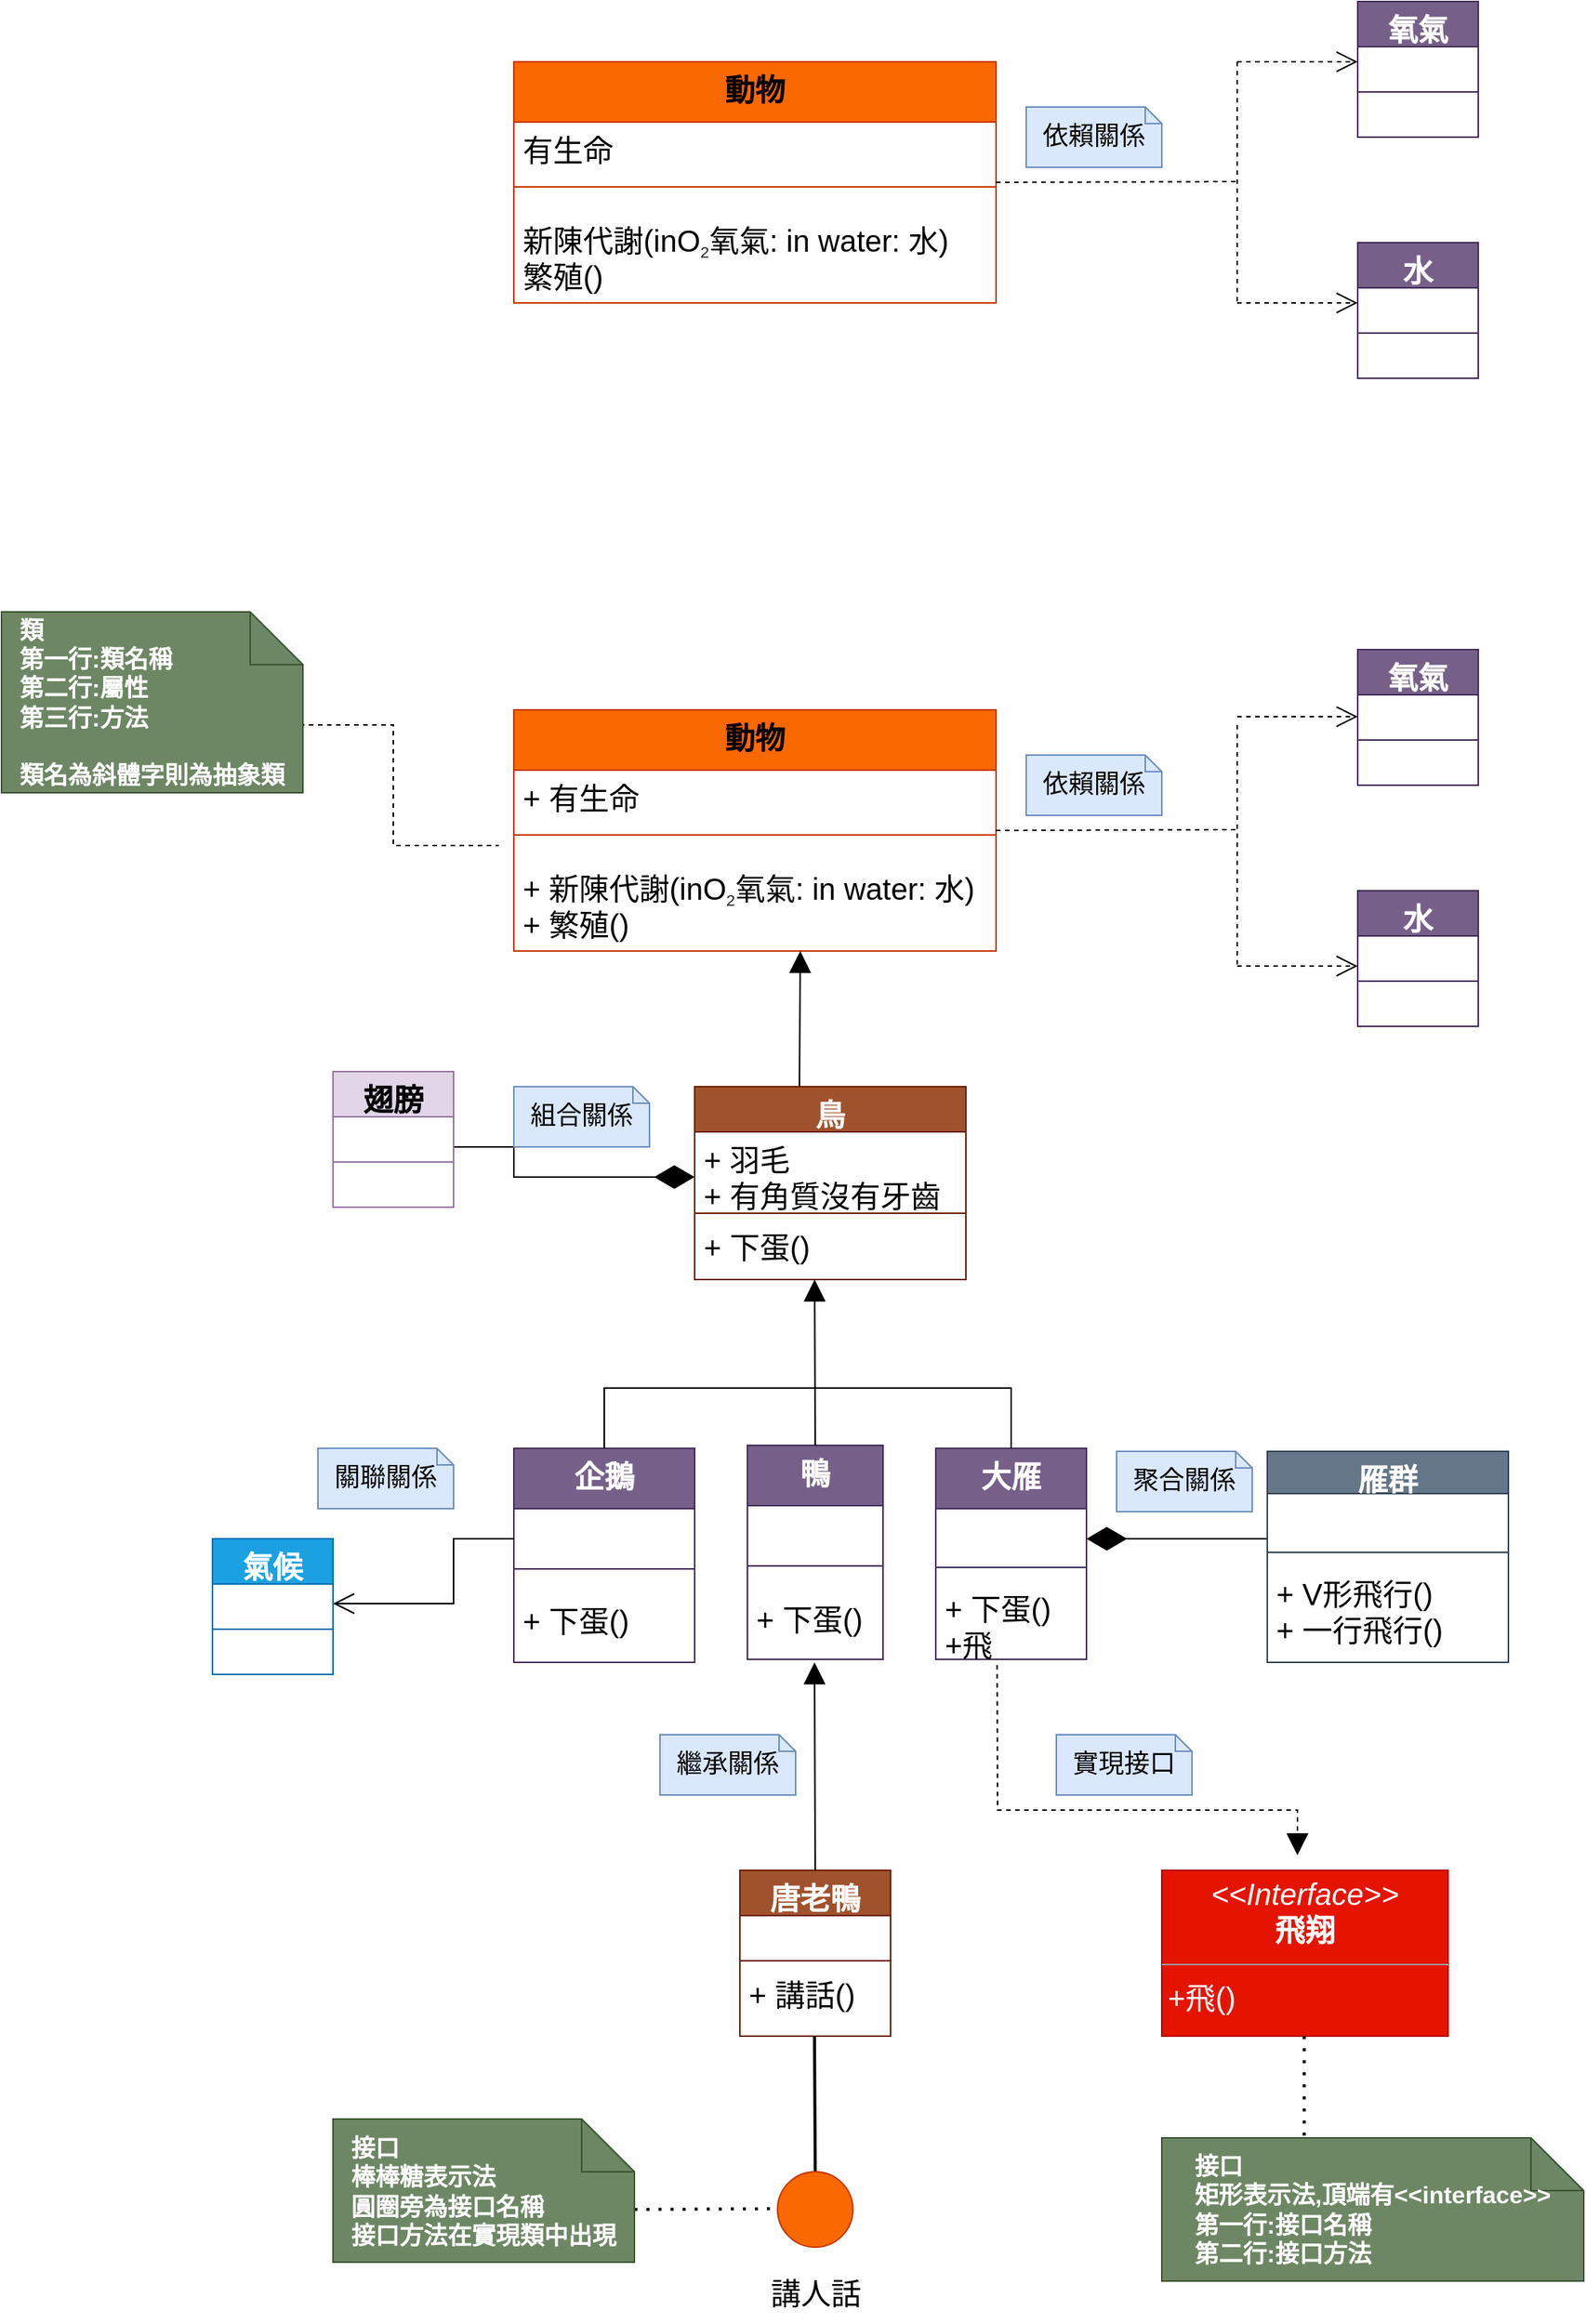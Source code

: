 <mxfile version="22.0.8" type="github">
  <diagram id="C5RBs43oDa-KdzZeNtuy" name="Page-1">
    <mxGraphModel dx="1366" dy="722" grid="1" gridSize="10" guides="1" tooltips="1" connect="1" arrows="1" fold="1" page="1" pageScale="1" pageWidth="827" pageHeight="1169" math="0" shadow="0">
      <root>
        <mxCell id="WIyWlLk6GJQsqaUBKTNV-0" />
        <mxCell id="WIyWlLk6GJQsqaUBKTNV-1" parent="WIyWlLk6GJQsqaUBKTNV-0" />
        <mxCell id="iETxbBGrQo1gQBxABtam-1" value="&lt;font style=&quot;font-size: 20px;&quot;&gt;動物&lt;/font&gt;" style="swimlane;fontStyle=1;align=center;verticalAlign=top;childLayout=stackLayout;horizontal=1;startSize=40;horizontalStack=0;resizeParent=1;resizeParentMax=0;resizeLast=0;collapsible=1;marginBottom=0;whiteSpace=wrap;html=1;arcSize=22;fillColor=#FA6800;strokeColor=#C73500;fontColor=#000000;" vertex="1" parent="WIyWlLk6GJQsqaUBKTNV-1">
          <mxGeometry x="640" y="80" width="320" height="160" as="geometry" />
        </mxCell>
        <mxCell id="iETxbBGrQo1gQBxABtam-2" value="&lt;font style=&quot;font-size: 20px;&quot;&gt;有生命&lt;/font&gt;" style="text;strokeColor=none;fillColor=none;align=left;verticalAlign=top;spacingLeft=4;spacingRight=4;overflow=hidden;rotatable=0;points=[[0,0.5],[1,0.5]];portConstraint=eastwest;whiteSpace=wrap;html=1;" vertex="1" parent="iETxbBGrQo1gQBxABtam-1">
          <mxGeometry y="40" width="320" height="26" as="geometry" />
        </mxCell>
        <mxCell id="iETxbBGrQo1gQBxABtam-3" value="" style="line;strokeWidth=1;fillColor=none;align=left;verticalAlign=middle;spacingTop=-1;spacingLeft=3;spacingRight=3;rotatable=0;labelPosition=right;points=[];portConstraint=eastwest;strokeColor=inherit;" vertex="1" parent="iETxbBGrQo1gQBxABtam-1">
          <mxGeometry y="66" width="320" height="34" as="geometry" />
        </mxCell>
        <mxCell id="iETxbBGrQo1gQBxABtam-4" value="&lt;font style=&quot;font-size: 20px;&quot;&gt;新陳代謝(inO&lt;span style=&quot;color: rgb(32, 33, 34); font-family: sans-serif; text-indent: 0em; background-color: rgb(255, 255, 255); line-height: 1.2em; display: inline-block; margin-bottom: -0.3em; vertical-align: -0.4em; font-size: 10.506px; animation-delay: -0.01ms !important; animation-duration: 0.01ms !important; animation-iteration-count: 1 !important; scroll-behavior: auto !important; transition-duration: 0ms !important;&quot;&gt;&lt;br style=&quot;animation-delay: -0.01ms !important; animation-duration: 0.01ms !important; animation-iteration-count: 1 !important; scroll-behavior: auto !important; transition-duration: 0ms !important;&quot;&gt;2&lt;/span&gt;氧氣: in water: 水)&lt;br&gt;繁殖()&lt;br&gt;&lt;/font&gt;" style="text;strokeColor=none;fillColor=none;align=left;verticalAlign=top;spacingLeft=4;spacingRight=4;overflow=hidden;rotatable=0;points=[[0,0.5],[1,0.5]];portConstraint=eastwest;whiteSpace=wrap;html=1;spacingTop=0;spacingBottom=0;" vertex="1" parent="iETxbBGrQo1gQBxABtam-1">
          <mxGeometry y="100" width="320" height="60" as="geometry" />
        </mxCell>
        <mxCell id="iETxbBGrQo1gQBxABtam-12" value="&lt;font style=&quot;font-size: 20px;&quot;&gt;氧氣&lt;/font&gt;" style="swimlane;fontStyle=1;align=center;verticalAlign=top;childLayout=stackLayout;horizontal=1;startSize=30;horizontalStack=0;resizeParent=1;resizeParentMax=0;resizeLast=0;collapsible=1;marginBottom=0;whiteSpace=wrap;html=1;fillColor=#76608a;strokeColor=#432D57;fontColor=#ffffff;" vertex="1" parent="WIyWlLk6GJQsqaUBKTNV-1">
          <mxGeometry x="1200" y="40" width="80" height="90" as="geometry" />
        </mxCell>
        <mxCell id="iETxbBGrQo1gQBxABtam-13" value="&amp;nbsp;&amp;nbsp;" style="text;strokeColor=none;fillColor=none;align=left;verticalAlign=top;spacingLeft=4;spacingRight=4;overflow=hidden;rotatable=0;points=[[0,0.5],[1,0.5]];portConstraint=eastwest;whiteSpace=wrap;html=1;" vertex="1" parent="iETxbBGrQo1gQBxABtam-12">
          <mxGeometry y="30" width="80" height="26" as="geometry" />
        </mxCell>
        <mxCell id="iETxbBGrQo1gQBxABtam-14" value="" style="line;strokeWidth=1;fillColor=none;align=left;verticalAlign=middle;spacingTop=-1;spacingLeft=3;spacingRight=3;rotatable=0;labelPosition=right;points=[];portConstraint=eastwest;strokeColor=inherit;" vertex="1" parent="iETxbBGrQo1gQBxABtam-12">
          <mxGeometry y="56" width="80" height="8" as="geometry" />
        </mxCell>
        <mxCell id="iETxbBGrQo1gQBxABtam-15" value="&amp;nbsp;&amp;nbsp;" style="text;strokeColor=none;fillColor=none;align=left;verticalAlign=top;spacingLeft=4;spacingRight=4;overflow=hidden;rotatable=0;points=[[0,0.5],[1,0.5]];portConstraint=eastwest;whiteSpace=wrap;html=1;" vertex="1" parent="iETxbBGrQo1gQBxABtam-12">
          <mxGeometry y="64" width="80" height="26" as="geometry" />
        </mxCell>
        <mxCell id="iETxbBGrQo1gQBxABtam-16" value="&lt;font style=&quot;font-size: 20px;&quot;&gt;水&lt;/font&gt;" style="swimlane;fontStyle=1;align=center;verticalAlign=top;childLayout=stackLayout;horizontal=1;startSize=30;horizontalStack=0;resizeParent=1;resizeParentMax=0;resizeLast=0;collapsible=1;marginBottom=0;whiteSpace=wrap;html=1;fillColor=#76608a;strokeColor=#432D57;fontColor=#ffffff;" vertex="1" parent="WIyWlLk6GJQsqaUBKTNV-1">
          <mxGeometry x="1200" y="200" width="80" height="90" as="geometry" />
        </mxCell>
        <mxCell id="iETxbBGrQo1gQBxABtam-17" value="&amp;nbsp;&amp;nbsp;" style="text;strokeColor=none;fillColor=none;align=left;verticalAlign=top;spacingLeft=4;spacingRight=4;overflow=hidden;rotatable=0;points=[[0,0.5],[1,0.5]];portConstraint=eastwest;whiteSpace=wrap;html=1;" vertex="1" parent="iETxbBGrQo1gQBxABtam-16">
          <mxGeometry y="30" width="80" height="26" as="geometry" />
        </mxCell>
        <mxCell id="iETxbBGrQo1gQBxABtam-18" value="" style="line;strokeWidth=1;fillColor=none;align=left;verticalAlign=middle;spacingTop=-1;spacingLeft=3;spacingRight=3;rotatable=0;labelPosition=right;points=[];portConstraint=eastwest;strokeColor=inherit;" vertex="1" parent="iETxbBGrQo1gQBxABtam-16">
          <mxGeometry y="56" width="80" height="8" as="geometry" />
        </mxCell>
        <mxCell id="iETxbBGrQo1gQBxABtam-19" value="&amp;nbsp;&amp;nbsp;" style="text;strokeColor=none;fillColor=none;align=left;verticalAlign=top;spacingLeft=4;spacingRight=4;overflow=hidden;rotatable=0;points=[[0,0.5],[1,0.5]];portConstraint=eastwest;whiteSpace=wrap;html=1;" vertex="1" parent="iETxbBGrQo1gQBxABtam-16">
          <mxGeometry y="64" width="80" height="26" as="geometry" />
        </mxCell>
        <mxCell id="iETxbBGrQo1gQBxABtam-21" value="&lt;font style=&quot;font-size: 17px;&quot;&gt;依賴關係&lt;/font&gt;" style="shape=note;size=11;whiteSpace=wrap;html=1;fillColor=#dae8fc;strokeColor=#6c8ebf;" vertex="1" parent="WIyWlLk6GJQsqaUBKTNV-1">
          <mxGeometry x="980" y="110" width="90" height="40" as="geometry" />
        </mxCell>
        <mxCell id="iETxbBGrQo1gQBxABtam-56" value="" style="endArrow=none;dashed=1;endFill=0;endSize=12;html=1;rounded=0;strokeWidth=1;" edge="1" parent="WIyWlLk6GJQsqaUBKTNV-1">
          <mxGeometry width="160" relative="1" as="geometry">
            <mxPoint x="1120" y="80" as="sourcePoint" />
            <mxPoint x="1120" y="240" as="targetPoint" />
          </mxGeometry>
        </mxCell>
        <mxCell id="iETxbBGrQo1gQBxABtam-57" value="" style="endArrow=none;dashed=1;endFill=0;endSize=12;html=1;rounded=0;strokeWidth=1;exitX=1;exitY=0.5;exitDx=0;exitDy=0;" edge="1" parent="WIyWlLk6GJQsqaUBKTNV-1" source="iETxbBGrQo1gQBxABtam-1">
          <mxGeometry width="160" relative="1" as="geometry">
            <mxPoint x="980" y="159.5" as="sourcePoint" />
            <mxPoint x="1120" y="159.5" as="targetPoint" />
          </mxGeometry>
        </mxCell>
        <mxCell id="iETxbBGrQo1gQBxABtam-58" value="&lt;font style=&quot;font-size: 20px;&quot;&gt;動物&lt;/font&gt;" style="swimlane;fontStyle=1;align=center;verticalAlign=top;childLayout=stackLayout;horizontal=1;startSize=40;horizontalStack=0;resizeParent=1;resizeParentMax=0;resizeLast=0;collapsible=1;marginBottom=0;whiteSpace=wrap;html=1;arcSize=22;fillColor=#FA6800;strokeColor=#C73500;fontColor=#000000;" vertex="1" parent="WIyWlLk6GJQsqaUBKTNV-1">
          <mxGeometry x="640" y="510" width="320" height="160" as="geometry" />
        </mxCell>
        <mxCell id="iETxbBGrQo1gQBxABtam-59" value="&lt;font style=&quot;font-size: 20px;&quot;&gt;+ 有生命&lt;/font&gt;" style="text;strokeColor=none;fillColor=none;align=left;verticalAlign=top;spacingLeft=4;spacingRight=4;overflow=hidden;rotatable=0;points=[[0,0.5],[1,0.5]];portConstraint=eastwest;whiteSpace=wrap;html=1;" vertex="1" parent="iETxbBGrQo1gQBxABtam-58">
          <mxGeometry y="40" width="320" height="26" as="geometry" />
        </mxCell>
        <mxCell id="iETxbBGrQo1gQBxABtam-60" value="" style="line;strokeWidth=1;fillColor=none;align=left;verticalAlign=middle;spacingTop=-1;spacingLeft=3;spacingRight=3;rotatable=0;labelPosition=right;points=[];portConstraint=eastwest;strokeColor=inherit;" vertex="1" parent="iETxbBGrQo1gQBxABtam-58">
          <mxGeometry y="66" width="320" height="34" as="geometry" />
        </mxCell>
        <mxCell id="iETxbBGrQo1gQBxABtam-61" value="&lt;font style=&quot;font-size: 20px;&quot;&gt;+ 新陳代謝(inO&lt;span style=&quot;color: rgb(32, 33, 34); font-family: sans-serif; text-indent: 0em; background-color: rgb(255, 255, 255); line-height: 1.2em; display: inline-block; margin-bottom: -0.3em; vertical-align: -0.4em; font-size: 10.506px; animation-delay: -0.01ms !important; animation-duration: 0.01ms !important; animation-iteration-count: 1 !important; scroll-behavior: auto !important; transition-duration: 0ms !important;&quot;&gt;&lt;br style=&quot;animation-delay: -0.01ms !important; animation-duration: 0.01ms !important; animation-iteration-count: 1 !important; scroll-behavior: auto !important; transition-duration: 0ms !important;&quot;&gt;2&lt;/span&gt;氧氣: in water: 水)&lt;br&gt;+ 繁殖()&lt;br&gt;&lt;/font&gt;" style="text;strokeColor=none;fillColor=none;align=left;verticalAlign=top;spacingLeft=4;spacingRight=4;overflow=hidden;rotatable=0;points=[[0,0.5],[1,0.5]];portConstraint=eastwest;whiteSpace=wrap;html=1;spacingTop=0;spacingBottom=0;" vertex="1" parent="iETxbBGrQo1gQBxABtam-58">
          <mxGeometry y="100" width="320" height="60" as="geometry" />
        </mxCell>
        <mxCell id="iETxbBGrQo1gQBxABtam-62" value="&lt;font style=&quot;font-size: 20px;&quot;&gt;氧氣&lt;/font&gt;" style="swimlane;fontStyle=1;align=center;verticalAlign=top;childLayout=stackLayout;horizontal=1;startSize=30;horizontalStack=0;resizeParent=1;resizeParentMax=0;resizeLast=0;collapsible=1;marginBottom=0;whiteSpace=wrap;html=1;fillColor=#76608a;strokeColor=#432D57;fontColor=#ffffff;" vertex="1" parent="WIyWlLk6GJQsqaUBKTNV-1">
          <mxGeometry x="1200" y="470" width="80" height="90" as="geometry" />
        </mxCell>
        <mxCell id="iETxbBGrQo1gQBxABtam-63" value="&amp;nbsp;&amp;nbsp;" style="text;strokeColor=none;fillColor=none;align=left;verticalAlign=top;spacingLeft=4;spacingRight=4;overflow=hidden;rotatable=0;points=[[0,0.5],[1,0.5]];portConstraint=eastwest;whiteSpace=wrap;html=1;" vertex="1" parent="iETxbBGrQo1gQBxABtam-62">
          <mxGeometry y="30" width="80" height="26" as="geometry" />
        </mxCell>
        <mxCell id="iETxbBGrQo1gQBxABtam-64" value="" style="line;strokeWidth=1;fillColor=none;align=left;verticalAlign=middle;spacingTop=-1;spacingLeft=3;spacingRight=3;rotatable=0;labelPosition=right;points=[];portConstraint=eastwest;strokeColor=inherit;" vertex="1" parent="iETxbBGrQo1gQBxABtam-62">
          <mxGeometry y="56" width="80" height="8" as="geometry" />
        </mxCell>
        <mxCell id="iETxbBGrQo1gQBxABtam-65" value="&amp;nbsp;&amp;nbsp;" style="text;strokeColor=none;fillColor=none;align=left;verticalAlign=top;spacingLeft=4;spacingRight=4;overflow=hidden;rotatable=0;points=[[0,0.5],[1,0.5]];portConstraint=eastwest;whiteSpace=wrap;html=1;" vertex="1" parent="iETxbBGrQo1gQBxABtam-62">
          <mxGeometry y="64" width="80" height="26" as="geometry" />
        </mxCell>
        <mxCell id="iETxbBGrQo1gQBxABtam-66" value="&lt;font style=&quot;font-size: 20px;&quot;&gt;水&lt;/font&gt;" style="swimlane;fontStyle=1;align=center;verticalAlign=top;childLayout=stackLayout;horizontal=1;startSize=30;horizontalStack=0;resizeParent=1;resizeParentMax=0;resizeLast=0;collapsible=1;marginBottom=0;whiteSpace=wrap;html=1;fillColor=#76608a;strokeColor=#432D57;fontColor=#ffffff;" vertex="1" parent="WIyWlLk6GJQsqaUBKTNV-1">
          <mxGeometry x="1200" y="630" width="80" height="90" as="geometry" />
        </mxCell>
        <mxCell id="iETxbBGrQo1gQBxABtam-67" value="&amp;nbsp;&amp;nbsp;" style="text;strokeColor=none;fillColor=none;align=left;verticalAlign=top;spacingLeft=4;spacingRight=4;overflow=hidden;rotatable=0;points=[[0,0.5],[1,0.5]];portConstraint=eastwest;whiteSpace=wrap;html=1;" vertex="1" parent="iETxbBGrQo1gQBxABtam-66">
          <mxGeometry y="30" width="80" height="26" as="geometry" />
        </mxCell>
        <mxCell id="iETxbBGrQo1gQBxABtam-68" value="" style="line;strokeWidth=1;fillColor=none;align=left;verticalAlign=middle;spacingTop=-1;spacingLeft=3;spacingRight=3;rotatable=0;labelPosition=right;points=[];portConstraint=eastwest;strokeColor=inherit;" vertex="1" parent="iETxbBGrQo1gQBxABtam-66">
          <mxGeometry y="56" width="80" height="8" as="geometry" />
        </mxCell>
        <mxCell id="iETxbBGrQo1gQBxABtam-69" value="&amp;nbsp;&amp;nbsp;" style="text;strokeColor=none;fillColor=none;align=left;verticalAlign=top;spacingLeft=4;spacingRight=4;overflow=hidden;rotatable=0;points=[[0,0.5],[1,0.5]];portConstraint=eastwest;whiteSpace=wrap;html=1;" vertex="1" parent="iETxbBGrQo1gQBxABtam-66">
          <mxGeometry y="64" width="80" height="26" as="geometry" />
        </mxCell>
        <mxCell id="iETxbBGrQo1gQBxABtam-70" value="&lt;font style=&quot;font-size: 17px;&quot;&gt;依賴關係&lt;/font&gt;" style="shape=note;size=11;whiteSpace=wrap;html=1;fillColor=#dae8fc;strokeColor=#6c8ebf;" vertex="1" parent="WIyWlLk6GJQsqaUBKTNV-1">
          <mxGeometry x="980" y="540" width="90" height="40" as="geometry" />
        </mxCell>
        <mxCell id="iETxbBGrQo1gQBxABtam-73" value="" style="endArrow=none;dashed=1;endFill=0;endSize=12;html=1;rounded=0;strokeWidth=1;" edge="1" parent="WIyWlLk6GJQsqaUBKTNV-1">
          <mxGeometry width="160" relative="1" as="geometry">
            <mxPoint x="1120" y="520" as="sourcePoint" />
            <mxPoint x="1120" y="680" as="targetPoint" />
          </mxGeometry>
        </mxCell>
        <mxCell id="iETxbBGrQo1gQBxABtam-74" value="" style="endArrow=none;dashed=1;endFill=0;endSize=12;html=1;rounded=0;strokeWidth=1;exitX=1;exitY=0.5;exitDx=0;exitDy=0;" edge="1" parent="WIyWlLk6GJQsqaUBKTNV-1" source="iETxbBGrQo1gQBxABtam-58">
          <mxGeometry width="160" relative="1" as="geometry">
            <mxPoint x="980" y="589.5" as="sourcePoint" />
            <mxPoint x="1120" y="589.5" as="targetPoint" />
          </mxGeometry>
        </mxCell>
        <mxCell id="iETxbBGrQo1gQBxABtam-75" value="" style="endArrow=none;dashed=1;endFill=0;endSize=12;html=1;rounded=0;strokeWidth=1;" edge="1" parent="WIyWlLk6GJQsqaUBKTNV-1">
          <mxGeometry width="160" relative="1" as="geometry">
            <mxPoint x="480" y="520" as="sourcePoint" />
            <mxPoint x="630" y="600" as="targetPoint" />
            <Array as="points">
              <mxPoint x="560" y="520" />
              <mxPoint x="560" y="600" />
            </Array>
          </mxGeometry>
        </mxCell>
        <mxCell id="iETxbBGrQo1gQBxABtam-76" value="&lt;div style=&quot;text-align: left; font-size: 16px;&quot;&gt;&lt;span style=&quot;background-color: initial;&quot;&gt;&lt;font style=&quot;font-size: 16px;&quot;&gt;&lt;b&gt;類&lt;/b&gt;&lt;/font&gt;&lt;/span&gt;&lt;/div&gt;&lt;div style=&quot;text-align: left; font-size: 16px;&quot;&gt;&lt;span style=&quot;background-color: initial;&quot;&gt;&lt;font style=&quot;font-size: 16px;&quot;&gt;&lt;b&gt;第一行:類名稱&lt;/b&gt;&lt;/font&gt;&lt;/span&gt;&lt;/div&gt;&lt;div style=&quot;text-align: left; font-size: 16px;&quot;&gt;&lt;span style=&quot;background-color: initial;&quot;&gt;&lt;font style=&quot;font-size: 16px;&quot;&gt;&lt;b&gt;第二行:屬性&lt;/b&gt;&lt;/font&gt;&lt;/span&gt;&lt;/div&gt;&lt;div style=&quot;text-align: left; font-size: 16px;&quot;&gt;&lt;span style=&quot;background-color: initial;&quot;&gt;&lt;font style=&quot;font-size: 16px;&quot;&gt;&lt;b&gt;第三行:方法&lt;/b&gt;&lt;/font&gt;&lt;/span&gt;&lt;/div&gt;&lt;div style=&quot;text-align: left; font-size: 16px;&quot;&gt;&lt;font style=&quot;font-size: 16px;&quot;&gt;&lt;b&gt;&lt;br&gt;&lt;/b&gt;&lt;/font&gt;&lt;/div&gt;&lt;div style=&quot;text-align: left; font-size: 16px;&quot;&gt;&lt;span style=&quot;background-color: initial;&quot;&gt;&lt;font style=&quot;font-size: 16px;&quot;&gt;&lt;b&gt;類名為斜體字則為抽象類&lt;/b&gt;&lt;/font&gt;&lt;/span&gt;&lt;/div&gt;" style="shape=note;size=35;whiteSpace=wrap;html=1;fillColor=#6d8764;strokeColor=#3A5431;fontColor=#ffffff;" vertex="1" parent="WIyWlLk6GJQsqaUBKTNV-1">
          <mxGeometry x="300" y="445" width="200" height="120" as="geometry" />
        </mxCell>
        <mxCell id="iETxbBGrQo1gQBxABtam-77" value="&lt;font style=&quot;font-size: 20px;&quot;&gt;鳥&lt;/font&gt;" style="swimlane;fontStyle=1;align=center;verticalAlign=top;childLayout=stackLayout;horizontal=1;startSize=30;horizontalStack=0;resizeParent=1;resizeParentMax=0;resizeLast=0;collapsible=1;marginBottom=0;whiteSpace=wrap;html=1;fillColor=#a0522d;strokeColor=#6D1F00;fontColor=#ffffff;" vertex="1" parent="WIyWlLk6GJQsqaUBKTNV-1">
          <mxGeometry x="760" y="760" width="180" height="128" as="geometry" />
        </mxCell>
        <mxCell id="iETxbBGrQo1gQBxABtam-78" value="&lt;font style=&quot;font-size: 20px;&quot;&gt;+ 羽毛&lt;br&gt;+ 有角質沒有牙齒&lt;/font&gt;" style="text;strokeColor=none;fillColor=none;align=left;verticalAlign=top;spacingLeft=4;spacingRight=4;overflow=hidden;rotatable=0;points=[[0,0.5],[1,0.5]];portConstraint=eastwest;whiteSpace=wrap;html=1;" vertex="1" parent="iETxbBGrQo1gQBxABtam-77">
          <mxGeometry y="30" width="180" height="50" as="geometry" />
        </mxCell>
        <mxCell id="iETxbBGrQo1gQBxABtam-79" value="" style="line;strokeWidth=1;fillColor=none;align=left;verticalAlign=middle;spacingTop=-1;spacingLeft=3;spacingRight=3;rotatable=0;labelPosition=right;points=[];portConstraint=eastwest;strokeColor=inherit;" vertex="1" parent="iETxbBGrQo1gQBxABtam-77">
          <mxGeometry y="80" width="180" height="8" as="geometry" />
        </mxCell>
        <mxCell id="iETxbBGrQo1gQBxABtam-80" value="&lt;font style=&quot;font-size: 20px;&quot;&gt;+ 下蛋()&lt;/font&gt;" style="text;strokeColor=none;fillColor=none;align=left;verticalAlign=top;spacingLeft=4;spacingRight=4;overflow=hidden;rotatable=0;points=[[0,0.5],[1,0.5]];portConstraint=eastwest;whiteSpace=wrap;html=1;" vertex="1" parent="iETxbBGrQo1gQBxABtam-77">
          <mxGeometry y="88" width="180" height="40" as="geometry" />
        </mxCell>
        <mxCell id="iETxbBGrQo1gQBxABtam-81" value="" style="endArrow=open;endFill=1;endSize=12;html=1;rounded=0;dashed=1;" edge="1" parent="WIyWlLk6GJQsqaUBKTNV-1">
          <mxGeometry width="160" relative="1" as="geometry">
            <mxPoint x="1120" y="680" as="sourcePoint" />
            <mxPoint x="1200" y="680" as="targetPoint" />
          </mxGeometry>
        </mxCell>
        <mxCell id="iETxbBGrQo1gQBxABtam-82" value="" style="endArrow=open;endFill=1;endSize=12;html=1;rounded=0;dashed=1;" edge="1" parent="WIyWlLk6GJQsqaUBKTNV-1">
          <mxGeometry width="160" relative="1" as="geometry">
            <mxPoint x="1120" y="514.52" as="sourcePoint" />
            <mxPoint x="1200" y="514.52" as="targetPoint" />
          </mxGeometry>
        </mxCell>
        <mxCell id="iETxbBGrQo1gQBxABtam-83" value="" style="endArrow=open;endFill=1;endSize=12;html=1;rounded=0;dashed=1;" edge="1" parent="WIyWlLk6GJQsqaUBKTNV-1">
          <mxGeometry width="160" relative="1" as="geometry">
            <mxPoint x="1120" y="240" as="sourcePoint" />
            <mxPoint x="1200" y="240" as="targetPoint" />
          </mxGeometry>
        </mxCell>
        <mxCell id="iETxbBGrQo1gQBxABtam-84" value="" style="endArrow=open;endFill=1;endSize=12;html=1;rounded=0;dashed=1;" edge="1" parent="WIyWlLk6GJQsqaUBKTNV-1">
          <mxGeometry width="160" relative="1" as="geometry">
            <mxPoint x="1120" y="80" as="sourcePoint" />
            <mxPoint x="1200" y="80" as="targetPoint" />
          </mxGeometry>
        </mxCell>
        <mxCell id="iETxbBGrQo1gQBxABtam-86" value="" style="endArrow=block;endFill=1;endSize=12;html=1;rounded=0;exitX=0.46;exitY=-0.008;exitDx=0;exitDy=0;exitPerimeter=0;entryX=0.594;entryY=1;entryDx=0;entryDy=0;entryPerimeter=0;" edge="1" parent="WIyWlLk6GJQsqaUBKTNV-1" target="iETxbBGrQo1gQBxABtam-61">
          <mxGeometry width="160" relative="1" as="geometry">
            <mxPoint x="829.52" y="759.576" as="sourcePoint" />
            <mxPoint x="830" y="670" as="targetPoint" />
          </mxGeometry>
        </mxCell>
        <mxCell id="iETxbBGrQo1gQBxABtam-87" value="" style="endArrow=diamondThin;endFill=1;endSize=24;html=1;rounded=0;strokeColor=default;" edge="1" parent="WIyWlLk6GJQsqaUBKTNV-1">
          <mxGeometry width="160" relative="1" as="geometry">
            <mxPoint x="600" y="800" as="sourcePoint" />
            <mxPoint x="760" y="820" as="targetPoint" />
            <Array as="points">
              <mxPoint x="640" y="800" />
              <mxPoint x="640" y="820" />
            </Array>
          </mxGeometry>
        </mxCell>
        <mxCell id="iETxbBGrQo1gQBxABtam-88" value="&lt;font style=&quot;font-size: 20px;&quot;&gt;翅膀&lt;/font&gt;" style="swimlane;fontStyle=1;align=center;verticalAlign=top;childLayout=stackLayout;horizontal=1;startSize=30;horizontalStack=0;resizeParent=1;resizeParentMax=0;resizeLast=0;collapsible=1;marginBottom=0;whiteSpace=wrap;html=1;fillColor=#e1d5e7;strokeColor=#9673a6;" vertex="1" parent="WIyWlLk6GJQsqaUBKTNV-1">
          <mxGeometry x="520" y="750" width="80" height="90" as="geometry" />
        </mxCell>
        <mxCell id="iETxbBGrQo1gQBxABtam-89" value="&amp;nbsp;&amp;nbsp;" style="text;strokeColor=none;fillColor=none;align=left;verticalAlign=top;spacingLeft=4;spacingRight=4;overflow=hidden;rotatable=0;points=[[0,0.5],[1,0.5]];portConstraint=eastwest;whiteSpace=wrap;html=1;" vertex="1" parent="iETxbBGrQo1gQBxABtam-88">
          <mxGeometry y="30" width="80" height="26" as="geometry" />
        </mxCell>
        <mxCell id="iETxbBGrQo1gQBxABtam-90" value="" style="line;strokeWidth=1;fillColor=none;align=left;verticalAlign=middle;spacingTop=-1;spacingLeft=3;spacingRight=3;rotatable=0;labelPosition=right;points=[];portConstraint=eastwest;strokeColor=inherit;" vertex="1" parent="iETxbBGrQo1gQBxABtam-88">
          <mxGeometry y="56" width="80" height="8" as="geometry" />
        </mxCell>
        <mxCell id="iETxbBGrQo1gQBxABtam-91" value="&amp;nbsp;&amp;nbsp;" style="text;strokeColor=none;fillColor=none;align=left;verticalAlign=top;spacingLeft=4;spacingRight=4;overflow=hidden;rotatable=0;points=[[0,0.5],[1,0.5]];portConstraint=eastwest;whiteSpace=wrap;html=1;" vertex="1" parent="iETxbBGrQo1gQBxABtam-88">
          <mxGeometry y="64" width="80" height="26" as="geometry" />
        </mxCell>
        <mxCell id="iETxbBGrQo1gQBxABtam-92" value="&lt;font style=&quot;font-size: 17px;&quot;&gt;組合關係&lt;/font&gt;" style="shape=note;size=11;whiteSpace=wrap;html=1;fillColor=#dae8fc;strokeColor=#6c8ebf;" vertex="1" parent="WIyWlLk6GJQsqaUBKTNV-1">
          <mxGeometry x="640" y="760" width="90" height="40" as="geometry" />
        </mxCell>
        <mxCell id="iETxbBGrQo1gQBxABtam-93" value="&lt;font style=&quot;font-size: 20px;&quot;&gt;企鵝&lt;/font&gt;" style="swimlane;fontStyle=1;align=center;verticalAlign=top;childLayout=stackLayout;horizontal=1;startSize=40;horizontalStack=0;resizeParent=1;resizeParentMax=0;resizeLast=0;collapsible=1;marginBottom=0;whiteSpace=wrap;html=1;fillColor=#76608a;strokeColor=#432D57;fontColor=#ffffff;" vertex="1" parent="WIyWlLk6GJQsqaUBKTNV-1">
          <mxGeometry x="640" y="1000" width="120" height="142" as="geometry" />
        </mxCell>
        <mxCell id="iETxbBGrQo1gQBxABtam-94" value="&amp;nbsp;&amp;nbsp;" style="text;strokeColor=none;fillColor=none;align=left;verticalAlign=top;spacingLeft=4;spacingRight=4;overflow=hidden;rotatable=0;points=[[0,0.5],[1,0.5]];portConstraint=eastwest;whiteSpace=wrap;html=1;" vertex="1" parent="iETxbBGrQo1gQBxABtam-93">
          <mxGeometry y="40" width="120" height="30" as="geometry" />
        </mxCell>
        <mxCell id="iETxbBGrQo1gQBxABtam-95" value="" style="line;strokeWidth=1;fillColor=none;align=left;verticalAlign=middle;spacingTop=-1;spacingLeft=3;spacingRight=3;rotatable=0;labelPosition=right;points=[];portConstraint=eastwest;strokeColor=inherit;" vertex="1" parent="iETxbBGrQo1gQBxABtam-93">
          <mxGeometry y="70" width="120" height="20" as="geometry" />
        </mxCell>
        <mxCell id="iETxbBGrQo1gQBxABtam-96" value="&lt;p style=&quot;line-height: 110%;&quot;&gt;&lt;font style=&quot;font-size: 20px;&quot;&gt;+ 下蛋()&lt;/font&gt;&lt;/p&gt;" style="text;strokeColor=none;fillColor=none;align=left;verticalAlign=top;spacingLeft=4;spacingRight=4;overflow=hidden;rotatable=0;points=[[0,0.5],[1,0.5]];portConstraint=eastwest;whiteSpace=wrap;html=1;" vertex="1" parent="iETxbBGrQo1gQBxABtam-93">
          <mxGeometry y="90" width="120" height="52" as="geometry" />
        </mxCell>
        <mxCell id="iETxbBGrQo1gQBxABtam-105" value="&lt;font style=&quot;font-size: 20px;&quot;&gt;大雁&lt;/font&gt;" style="swimlane;fontStyle=1;align=center;verticalAlign=top;childLayout=stackLayout;horizontal=1;startSize=40;horizontalStack=0;resizeParent=1;resizeParentMax=0;resizeLast=0;collapsible=1;marginBottom=0;whiteSpace=wrap;html=1;fillColor=#76608a;strokeColor=#432D57;fontColor=#ffffff;" vertex="1" parent="WIyWlLk6GJQsqaUBKTNV-1">
          <mxGeometry x="920" y="1000" width="100" height="140" as="geometry" />
        </mxCell>
        <mxCell id="iETxbBGrQo1gQBxABtam-106" value="&amp;nbsp;&amp;nbsp;" style="text;strokeColor=none;fillColor=none;align=left;verticalAlign=top;spacingLeft=4;spacingRight=4;overflow=hidden;rotatable=0;points=[[0,0.5],[1,0.5]];portConstraint=eastwest;whiteSpace=wrap;html=1;" vertex="1" parent="iETxbBGrQo1gQBxABtam-105">
          <mxGeometry y="40" width="100" height="30" as="geometry" />
        </mxCell>
        <mxCell id="iETxbBGrQo1gQBxABtam-107" value="" style="line;strokeWidth=1;fillColor=none;align=left;verticalAlign=middle;spacingTop=-1;spacingLeft=3;spacingRight=3;rotatable=0;labelPosition=right;points=[];portConstraint=eastwest;strokeColor=inherit;" vertex="1" parent="iETxbBGrQo1gQBxABtam-105">
          <mxGeometry y="70" width="100" height="18" as="geometry" />
        </mxCell>
        <mxCell id="iETxbBGrQo1gQBxABtam-108" value="&lt;font style=&quot;font-size: 20px;&quot;&gt;+ 下蛋()&lt;br&gt;+飛&lt;/font&gt;" style="text;strokeColor=none;fillColor=none;align=left;verticalAlign=top;spacingLeft=4;spacingRight=4;overflow=hidden;rotatable=0;points=[[0,0.5],[1,0.5]];portConstraint=eastwest;whiteSpace=wrap;html=1;" vertex="1" parent="iETxbBGrQo1gQBxABtam-105">
          <mxGeometry y="88" width="100" height="52" as="geometry" />
        </mxCell>
        <mxCell id="iETxbBGrQo1gQBxABtam-109" value="&lt;font style=&quot;font-size: 20px;&quot;&gt;鴨&lt;/font&gt;" style="swimlane;fontStyle=1;align=center;verticalAlign=top;childLayout=stackLayout;horizontal=1;startSize=40;horizontalStack=0;resizeParent=1;resizeParentMax=0;resizeLast=0;collapsible=1;marginBottom=0;whiteSpace=wrap;html=1;fillColor=#76608a;strokeColor=#432D57;fontColor=#ffffff;" vertex="1" parent="WIyWlLk6GJQsqaUBKTNV-1">
          <mxGeometry x="795" y="998" width="90" height="142" as="geometry" />
        </mxCell>
        <mxCell id="iETxbBGrQo1gQBxABtam-110" value="&amp;nbsp;&amp;nbsp;" style="text;strokeColor=none;fillColor=none;align=left;verticalAlign=top;spacingLeft=4;spacingRight=4;overflow=hidden;rotatable=0;points=[[0,0.5],[1,0.5]];portConstraint=eastwest;whiteSpace=wrap;html=1;" vertex="1" parent="iETxbBGrQo1gQBxABtam-109">
          <mxGeometry y="40" width="90" height="30" as="geometry" />
        </mxCell>
        <mxCell id="iETxbBGrQo1gQBxABtam-111" value="" style="line;strokeWidth=1;fillColor=none;align=left;verticalAlign=middle;spacingTop=-1;spacingLeft=3;spacingRight=3;rotatable=0;labelPosition=right;points=[];portConstraint=eastwest;strokeColor=inherit;" vertex="1" parent="iETxbBGrQo1gQBxABtam-109">
          <mxGeometry y="70" width="90" height="20" as="geometry" />
        </mxCell>
        <mxCell id="iETxbBGrQo1gQBxABtam-112" value="&lt;p style=&quot;line-height: 126%;&quot;&gt;&lt;font style=&quot;font-size: 20px;&quot;&gt;+ 下蛋()&lt;/font&gt;&lt;/p&gt;" style="text;strokeColor=none;fillColor=none;align=left;verticalAlign=top;spacingLeft=4;spacingRight=4;overflow=hidden;rotatable=0;points=[[0,0.5],[1,0.5]];portConstraint=eastwest;whiteSpace=wrap;html=1;" vertex="1" parent="iETxbBGrQo1gQBxABtam-109">
          <mxGeometry y="90" width="90" height="52" as="geometry" />
        </mxCell>
        <mxCell id="iETxbBGrQo1gQBxABtam-113" value="" style="endArrow=none;html=1;rounded=0;entryX=0.5;entryY=0;entryDx=0;entryDy=0;exitX=0.5;exitY=0;exitDx=0;exitDy=0;exitPerimeter=0;" edge="1" parent="WIyWlLk6GJQsqaUBKTNV-1" source="iETxbBGrQo1gQBxABtam-93" target="iETxbBGrQo1gQBxABtam-105">
          <mxGeometry relative="1" as="geometry">
            <mxPoint x="720" y="990" as="sourcePoint" />
            <mxPoint x="960" y="990" as="targetPoint" />
            <Array as="points">
              <mxPoint x="700" y="960" />
              <mxPoint x="840" y="960" />
              <mxPoint x="970" y="960" />
            </Array>
          </mxGeometry>
        </mxCell>
        <mxCell id="iETxbBGrQo1gQBxABtam-114" value="" style="endArrow=block;endFill=1;endSize=12;html=1;rounded=0;entryX=0.574;entryY=0.99;entryDx=0;entryDy=0;entryPerimeter=0;exitX=0.5;exitY=0;exitDx=0;exitDy=0;" edge="1" parent="WIyWlLk6GJQsqaUBKTNV-1" source="iETxbBGrQo1gQBxABtam-109">
          <mxGeometry width="160" relative="1" as="geometry">
            <mxPoint x="840" y="990" as="sourcePoint" />
            <mxPoint x="839.6" y="888.004" as="targetPoint" />
          </mxGeometry>
        </mxCell>
        <mxCell id="iETxbBGrQo1gQBxABtam-117" value="" style="endArrow=diamondThin;endFill=1;endSize=24;html=1;rounded=0;strokeColor=default;" edge="1" parent="WIyWlLk6GJQsqaUBKTNV-1">
          <mxGeometry width="160" relative="1" as="geometry">
            <mxPoint x="1115" y="1060" as="sourcePoint" />
            <mxPoint x="1020" y="1060" as="targetPoint" />
            <Array as="points">
              <mxPoint x="1140" y="1060" />
              <mxPoint x="1095" y="1060" />
            </Array>
          </mxGeometry>
        </mxCell>
        <mxCell id="iETxbBGrQo1gQBxABtam-118" value="&lt;font style=&quot;font-size: 17px;&quot;&gt;聚合關係&lt;/font&gt;" style="shape=note;size=11;whiteSpace=wrap;html=1;fillColor=#dae8fc;strokeColor=#6c8ebf;" vertex="1" parent="WIyWlLk6GJQsqaUBKTNV-1">
          <mxGeometry x="1040" y="1002" width="90" height="40" as="geometry" />
        </mxCell>
        <mxCell id="iETxbBGrQo1gQBxABtam-119" value="&lt;font style=&quot;font-size: 20px;&quot;&gt;雁群&lt;/font&gt;" style="swimlane;fontStyle=1;align=center;verticalAlign=top;childLayout=stackLayout;horizontal=1;startSize=28;horizontalStack=0;resizeParent=1;resizeParentMax=0;resizeLast=0;collapsible=1;marginBottom=0;whiteSpace=wrap;html=1;fillColor=#647687;strokeColor=#314354;fontColor=#ffffff;" vertex="1" parent="WIyWlLk6GJQsqaUBKTNV-1">
          <mxGeometry x="1140" y="1002" width="160" height="140" as="geometry" />
        </mxCell>
        <mxCell id="iETxbBGrQo1gQBxABtam-120" value="&amp;nbsp;&amp;nbsp;" style="text;strokeColor=none;fillColor=none;align=left;verticalAlign=top;spacingLeft=4;spacingRight=4;overflow=hidden;rotatable=0;points=[[0,0.5],[1,0.5]];portConstraint=eastwest;whiteSpace=wrap;html=1;" vertex="1" parent="iETxbBGrQo1gQBxABtam-119">
          <mxGeometry y="28" width="160" height="30" as="geometry" />
        </mxCell>
        <mxCell id="iETxbBGrQo1gQBxABtam-121" value="" style="line;strokeWidth=1;fillColor=none;align=left;verticalAlign=middle;spacingTop=-1;spacingLeft=3;spacingRight=3;rotatable=0;labelPosition=right;points=[];portConstraint=eastwest;strokeColor=inherit;" vertex="1" parent="iETxbBGrQo1gQBxABtam-119">
          <mxGeometry y="58" width="160" height="18" as="geometry" />
        </mxCell>
        <mxCell id="iETxbBGrQo1gQBxABtam-122" value="&lt;span style=&quot;font-size: 20px;&quot;&gt;+ V形飛行()&lt;br&gt;+ 一行飛行()&lt;br&gt;&lt;/span&gt;" style="text;strokeColor=none;fillColor=none;align=left;verticalAlign=top;spacingLeft=4;spacingRight=4;overflow=hidden;rotatable=0;points=[[0,0.5],[1,0.5]];portConstraint=eastwest;whiteSpace=wrap;html=1;" vertex="1" parent="iETxbBGrQo1gQBxABtam-119">
          <mxGeometry y="76" width="160" height="64" as="geometry" />
        </mxCell>
        <mxCell id="iETxbBGrQo1gQBxABtam-123" value="" style="endArrow=open;endFill=1;endSize=12;html=1;rounded=0;entryX=1;entryY=0.5;entryDx=0;entryDy=0;" edge="1" parent="WIyWlLk6GJQsqaUBKTNV-1" target="iETxbBGrQo1gQBxABtam-126">
          <mxGeometry width="160" relative="1" as="geometry">
            <mxPoint x="640" y="1060" as="sourcePoint" />
            <mxPoint x="620" y="1060" as="targetPoint" />
            <Array as="points">
              <mxPoint x="600" y="1060" />
              <mxPoint x="600" y="1103" />
            </Array>
          </mxGeometry>
        </mxCell>
        <mxCell id="iETxbBGrQo1gQBxABtam-125" value="&lt;font style=&quot;font-size: 20px;&quot;&gt;氣候&lt;/font&gt;" style="swimlane;fontStyle=1;align=center;verticalAlign=top;childLayout=stackLayout;horizontal=1;startSize=30;horizontalStack=0;resizeParent=1;resizeParentMax=0;resizeLast=0;collapsible=1;marginBottom=0;whiteSpace=wrap;html=1;fillColor=#1ba1e2;strokeColor=#006EAF;fontColor=#ffffff;" vertex="1" parent="WIyWlLk6GJQsqaUBKTNV-1">
          <mxGeometry x="440" y="1060" width="80" height="90" as="geometry" />
        </mxCell>
        <mxCell id="iETxbBGrQo1gQBxABtam-126" value="&amp;nbsp;&amp;nbsp;" style="text;strokeColor=none;fillColor=none;align=left;verticalAlign=top;spacingLeft=4;spacingRight=4;overflow=hidden;rotatable=0;points=[[0,0.5],[1,0.5]];portConstraint=eastwest;whiteSpace=wrap;html=1;" vertex="1" parent="iETxbBGrQo1gQBxABtam-125">
          <mxGeometry y="30" width="80" height="26" as="geometry" />
        </mxCell>
        <mxCell id="iETxbBGrQo1gQBxABtam-127" value="" style="line;strokeWidth=1;fillColor=none;align=left;verticalAlign=middle;spacingTop=-1;spacingLeft=3;spacingRight=3;rotatable=0;labelPosition=right;points=[];portConstraint=eastwest;strokeColor=inherit;" vertex="1" parent="iETxbBGrQo1gQBxABtam-125">
          <mxGeometry y="56" width="80" height="8" as="geometry" />
        </mxCell>
        <mxCell id="iETxbBGrQo1gQBxABtam-128" value="&amp;nbsp;&amp;nbsp;" style="text;strokeColor=none;fillColor=none;align=left;verticalAlign=top;spacingLeft=4;spacingRight=4;overflow=hidden;rotatable=0;points=[[0,0.5],[1,0.5]];portConstraint=eastwest;whiteSpace=wrap;html=1;" vertex="1" parent="iETxbBGrQo1gQBxABtam-125">
          <mxGeometry y="64" width="80" height="26" as="geometry" />
        </mxCell>
        <mxCell id="iETxbBGrQo1gQBxABtam-129" value="&lt;font style=&quot;font-size: 17px;&quot;&gt;關聯關係&lt;/font&gt;" style="shape=note;size=11;whiteSpace=wrap;html=1;fillColor=#dae8fc;strokeColor=#6c8ebf;" vertex="1" parent="WIyWlLk6GJQsqaUBKTNV-1">
          <mxGeometry x="510" y="1000" width="90" height="40" as="geometry" />
        </mxCell>
        <mxCell id="iETxbBGrQo1gQBxABtam-130" value="&lt;font style=&quot;font-size: 20px;&quot;&gt;唐老鴨&lt;/font&gt;" style="swimlane;fontStyle=1;align=center;verticalAlign=top;childLayout=stackLayout;horizontal=1;startSize=30;horizontalStack=0;resizeParent=1;resizeParentMax=0;resizeLast=0;collapsible=1;marginBottom=0;whiteSpace=wrap;html=1;fillColor=#a0522d;strokeColor=#6D1F00;fontColor=#ffffff;" vertex="1" parent="WIyWlLk6GJQsqaUBKTNV-1">
          <mxGeometry x="790" y="1280" width="100" height="110" as="geometry" />
        </mxCell>
        <mxCell id="iETxbBGrQo1gQBxABtam-131" value="&amp;nbsp;&amp;nbsp;" style="text;strokeColor=none;fillColor=none;align=left;verticalAlign=top;spacingLeft=4;spacingRight=4;overflow=hidden;rotatable=0;points=[[0,0.5],[1,0.5]];portConstraint=eastwest;whiteSpace=wrap;html=1;" vertex="1" parent="iETxbBGrQo1gQBxABtam-130">
          <mxGeometry y="30" width="100" height="26" as="geometry" />
        </mxCell>
        <mxCell id="iETxbBGrQo1gQBxABtam-132" value="" style="line;strokeWidth=1;fillColor=none;align=left;verticalAlign=middle;spacingTop=-1;spacingLeft=3;spacingRight=3;rotatable=0;labelPosition=right;points=[];portConstraint=eastwest;strokeColor=inherit;" vertex="1" parent="iETxbBGrQo1gQBxABtam-130">
          <mxGeometry y="56" width="100" height="8" as="geometry" />
        </mxCell>
        <mxCell id="iETxbBGrQo1gQBxABtam-133" value="&lt;font style=&quot;font-size: 20px;&quot;&gt;+ 講話()&lt;/font&gt;" style="text;strokeColor=none;fillColor=none;align=left;verticalAlign=top;spacingLeft=4;spacingRight=4;overflow=hidden;rotatable=0;points=[[0,0.5],[1,0.5]];portConstraint=eastwest;whiteSpace=wrap;html=1;" vertex="1" parent="iETxbBGrQo1gQBxABtam-130">
          <mxGeometry y="64" width="100" height="46" as="geometry" />
        </mxCell>
        <mxCell id="iETxbBGrQo1gQBxABtam-134" value="" style="endArrow=block;endFill=1;endSize=12;html=1;rounded=0;entryX=0.574;entryY=0.99;entryDx=0;entryDy=0;entryPerimeter=0;exitX=0.5;exitY=0;exitDx=0;exitDy=0;" edge="1" parent="WIyWlLk6GJQsqaUBKTNV-1" source="iETxbBGrQo1gQBxABtam-130">
          <mxGeometry width="160" relative="1" as="geometry">
            <mxPoint x="840" y="1270" as="sourcePoint" />
            <mxPoint x="839.52" y="1142.004" as="targetPoint" />
          </mxGeometry>
        </mxCell>
        <mxCell id="iETxbBGrQo1gQBxABtam-135" value="&lt;font style=&quot;font-size: 17px;&quot;&gt;繼承關係&lt;/font&gt;" style="shape=note;size=11;whiteSpace=wrap;html=1;fillColor=#dae8fc;strokeColor=#6c8ebf;" vertex="1" parent="WIyWlLk6GJQsqaUBKTNV-1">
          <mxGeometry x="737" y="1190" width="90" height="40" as="geometry" />
        </mxCell>
        <mxCell id="iETxbBGrQo1gQBxABtam-144" value="&lt;p style=&quot;margin: 4px 0px 0px; text-align: center; font-size: 20px;&quot;&gt;&lt;i&gt;&amp;lt;&amp;lt;Interface&amp;gt;&amp;gt;&lt;/i&gt;&lt;br&gt;&lt;b&gt;飛翔&lt;/b&gt;&lt;/p&gt;&lt;hr style=&quot;font-size: 20px;&quot; size=&quot;1&quot;&gt;&lt;p style=&quot;margin: 0px 0px 0px 4px; font-size: 20px;&quot;&gt;&lt;font style=&quot;font-size: 20px;&quot;&gt;+飛()&lt;/font&gt;&lt;/p&gt;" style="verticalAlign=top;align=left;overflow=fill;fontSize=12;fontFamily=Helvetica;html=1;whiteSpace=wrap;fillColor=#e51400;fontColor=#ffffff;strokeColor=#B20000;" vertex="1" parent="WIyWlLk6GJQsqaUBKTNV-1">
          <mxGeometry x="1070" y="1280" width="190" height="110" as="geometry" />
        </mxCell>
        <mxCell id="iETxbBGrQo1gQBxABtam-146" value="" style="endArrow=block;endFill=1;endSize=12;html=1;rounded=0;exitX=0.407;exitY=1.071;exitDx=0;exitDy=0;exitPerimeter=0;dashed=1;" edge="1" parent="WIyWlLk6GJQsqaUBKTNV-1" source="iETxbBGrQo1gQBxABtam-108">
          <mxGeometry width="160" relative="1" as="geometry">
            <mxPoint x="960" y="1240" as="sourcePoint" />
            <mxPoint x="1160" y="1270" as="targetPoint" />
            <Array as="points">
              <mxPoint x="961" y="1240" />
              <mxPoint x="1160" y="1240" />
            </Array>
          </mxGeometry>
        </mxCell>
        <mxCell id="iETxbBGrQo1gQBxABtam-147" value="&lt;font style=&quot;font-size: 17px;&quot;&gt;實現接口&lt;br&gt;&lt;/font&gt;" style="shape=note;size=11;whiteSpace=wrap;html=1;fillColor=#dae8fc;strokeColor=#6c8ebf;" vertex="1" parent="WIyWlLk6GJQsqaUBKTNV-1">
          <mxGeometry x="1000" y="1190" width="90" height="40" as="geometry" />
        </mxCell>
        <mxCell id="iETxbBGrQo1gQBxABtam-148" value="" style="endArrow=none;html=1;rounded=0;strokeWidth=2;" edge="1" parent="WIyWlLk6GJQsqaUBKTNV-1">
          <mxGeometry width="50" height="50" relative="1" as="geometry">
            <mxPoint x="840" y="1480" as="sourcePoint" />
            <mxPoint x="839.52" y="1390" as="targetPoint" />
          </mxGeometry>
        </mxCell>
        <mxCell id="iETxbBGrQo1gQBxABtam-149" value="" style="ellipse;whiteSpace=wrap;html=1;aspect=fixed;fillColor=#fa6800;fontColor=#000000;strokeColor=#C73500;" vertex="1" parent="WIyWlLk6GJQsqaUBKTNV-1">
          <mxGeometry x="815" y="1480" width="50" height="50" as="geometry" />
        </mxCell>
        <mxCell id="iETxbBGrQo1gQBxABtam-152" value="&lt;font style=&quot;font-size: 20px;&quot;&gt;講人話&lt;br&gt;&lt;/font&gt;" style="text;html=1;align=center;verticalAlign=middle;resizable=0;points=[];autosize=1;strokeColor=none;fillColor=none;" vertex="1" parent="WIyWlLk6GJQsqaUBKTNV-1">
          <mxGeometry x="800" y="1540" width="80" height="40" as="geometry" />
        </mxCell>
        <mxCell id="iETxbBGrQo1gQBxABtam-153" value="" style="endArrow=none;dashed=1;html=1;dashPattern=1 3;strokeWidth=2;rounded=0;" edge="1" parent="WIyWlLk6GJQsqaUBKTNV-1">
          <mxGeometry width="50" height="50" relative="1" as="geometry">
            <mxPoint x="720" y="1505" as="sourcePoint" />
            <mxPoint x="815" y="1504.52" as="targetPoint" />
          </mxGeometry>
        </mxCell>
        <mxCell id="iETxbBGrQo1gQBxABtam-154" value="&lt;div style=&quot;text-align: left; font-size: 16px;&quot;&gt;&lt;b&gt;接口&lt;/b&gt;&lt;/div&gt;&lt;div style=&quot;text-align: left; font-size: 16px;&quot;&gt;&lt;b&gt;棒棒糖表示法&lt;/b&gt;&lt;/div&gt;&lt;div style=&quot;text-align: left; font-size: 16px;&quot;&gt;&lt;b&gt;圓圈旁為接口名稱&lt;/b&gt;&lt;/div&gt;&lt;div style=&quot;text-align: left; font-size: 16px;&quot;&gt;&lt;b style=&quot;background-color: initial;&quot;&gt;接口方法在實現類中出現&lt;/b&gt;&lt;/div&gt;" style="shape=note;size=35;whiteSpace=wrap;html=1;fillColor=#6d8764;strokeColor=#3A5431;fontColor=#ffffff;" vertex="1" parent="WIyWlLk6GJQsqaUBKTNV-1">
          <mxGeometry x="520" y="1445" width="200" height="95" as="geometry" />
        </mxCell>
        <mxCell id="iETxbBGrQo1gQBxABtam-155" value="&lt;div style=&quot;text-align: left; font-size: 16px;&quot;&gt;&lt;b&gt;接口&lt;/b&gt;&lt;/div&gt;&lt;div style=&quot;text-align: left; font-size: 16px;&quot;&gt;&lt;b&gt;矩形表示法,頂端有&amp;lt;&amp;lt;interface&amp;gt;&amp;gt;&lt;/b&gt;&lt;/div&gt;&lt;div style=&quot;text-align: left; font-size: 16px;&quot;&gt;&lt;b&gt;第一行:接口名稱&lt;/b&gt;&lt;/div&gt;&lt;div style=&quot;text-align: left; font-size: 16px;&quot;&gt;&lt;b&gt;第二行:接口方法&lt;/b&gt;&lt;/div&gt;" style="shape=note;size=35;whiteSpace=wrap;html=1;fillColor=#6d8764;strokeColor=#3A5431;fontColor=#ffffff;" vertex="1" parent="WIyWlLk6GJQsqaUBKTNV-1">
          <mxGeometry x="1070" y="1457.5" width="280" height="95" as="geometry" />
        </mxCell>
        <mxCell id="iETxbBGrQo1gQBxABtam-156" value="" style="endArrow=none;dashed=1;html=1;dashPattern=1 3;strokeWidth=2;rounded=0;" edge="1" parent="WIyWlLk6GJQsqaUBKTNV-1">
          <mxGeometry width="50" height="50" relative="1" as="geometry">
            <mxPoint x="1164.52" y="1390" as="sourcePoint" />
            <mxPoint x="1164.52" y="1460" as="targetPoint" />
            <Array as="points">
              <mxPoint x="1164.52" y="1420" />
            </Array>
          </mxGeometry>
        </mxCell>
      </root>
    </mxGraphModel>
  </diagram>
</mxfile>
